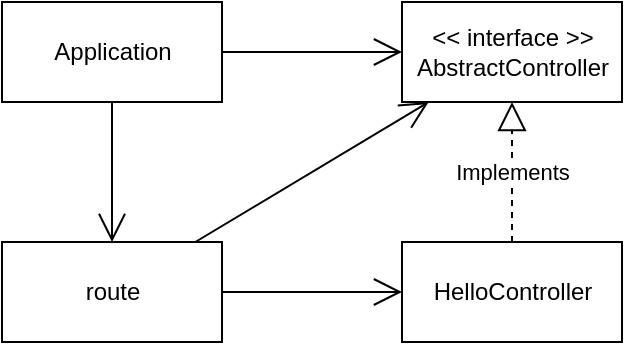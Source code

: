 <mxfile>
    <diagram id="mV_eAABYKltjs_lONSdR" name="ページ1">
        <mxGraphModel dx="866" dy="440" grid="1" gridSize="10" guides="1" tooltips="1" connect="1" arrows="1" fold="1" page="1" pageScale="1" pageWidth="827" pageHeight="1169" math="0" shadow="0">
            <root>
                <mxCell id="0"/>
                <mxCell id="1" parent="0"/>
                <mxCell id="2" value="Application" style="html=1;" parent="1" vertex="1">
                    <mxGeometry x="80" y="80" width="110" height="50" as="geometry"/>
                </mxCell>
                <mxCell id="3" value="route" style="html=1;" parent="1" vertex="1">
                    <mxGeometry x="80" y="200" width="110" height="50" as="geometry"/>
                </mxCell>
                <mxCell id="4" value="&amp;lt;&amp;lt; interface &amp;gt;&amp;gt;&lt;br&gt;AbstractController" style="html=1;" parent="1" vertex="1">
                    <mxGeometry x="280" y="80" width="110" height="50" as="geometry"/>
                </mxCell>
                <mxCell id="5" value="HelloController" style="html=1;" parent="1" vertex="1">
                    <mxGeometry x="280" y="200" width="110" height="50" as="geometry"/>
                </mxCell>
                <mxCell id="9" value="" style="endArrow=open;endFill=1;endSize=12;html=1;exitX=1;exitY=0.5;exitDx=0;exitDy=0;entryX=0;entryY=0.5;entryDx=0;entryDy=0;" parent="1" source="2" target="4" edge="1">
                    <mxGeometry width="160" relative="1" as="geometry">
                        <mxPoint x="260" y="100" as="sourcePoint"/>
                        <mxPoint x="310" y="110" as="targetPoint"/>
                    </mxGeometry>
                </mxCell>
                <mxCell id="10" value="" style="endArrow=open;endFill=1;endSize=12;html=1;exitX=0.5;exitY=1;exitDx=0;exitDy=0;entryX=0.5;entryY=0;entryDx=0;entryDy=0;" parent="1" source="2" target="3" edge="1">
                    <mxGeometry width="160" relative="1" as="geometry">
                        <mxPoint x="200.0" y="115" as="sourcePoint"/>
                        <mxPoint x="290.0" y="115" as="targetPoint"/>
                    </mxGeometry>
                </mxCell>
                <mxCell id="11" value="" style="endArrow=open;endFill=1;endSize=12;html=1;" parent="1" source="3" target="4" edge="1">
                    <mxGeometry width="160" relative="1" as="geometry">
                        <mxPoint x="145.0" y="140" as="sourcePoint"/>
                        <mxPoint x="145.0" y="210" as="targetPoint"/>
                    </mxGeometry>
                </mxCell>
                <mxCell id="12" value="" style="endArrow=open;endFill=1;endSize=12;html=1;" parent="1" source="3" target="5" edge="1">
                    <mxGeometry width="160" relative="1" as="geometry">
                        <mxPoint x="186.667" y="210" as="sourcePoint"/>
                        <mxPoint x="303.333" y="140" as="targetPoint"/>
                    </mxGeometry>
                </mxCell>
                <mxCell id="13" value="Implements" style="endArrow=block;dashed=1;endFill=0;endSize=12;html=1;entryX=0.5;entryY=1;entryDx=0;entryDy=0;exitX=0.5;exitY=0;exitDx=0;exitDy=0;" parent="1" source="5" target="4" edge="1">
                    <mxGeometry width="160" relative="1" as="geometry">
                        <mxPoint x="360" y="230" as="sourcePoint"/>
                        <mxPoint x="520" y="230" as="targetPoint"/>
                    </mxGeometry>
                </mxCell>
            </root>
        </mxGraphModel>
    </diagram>
</mxfile>